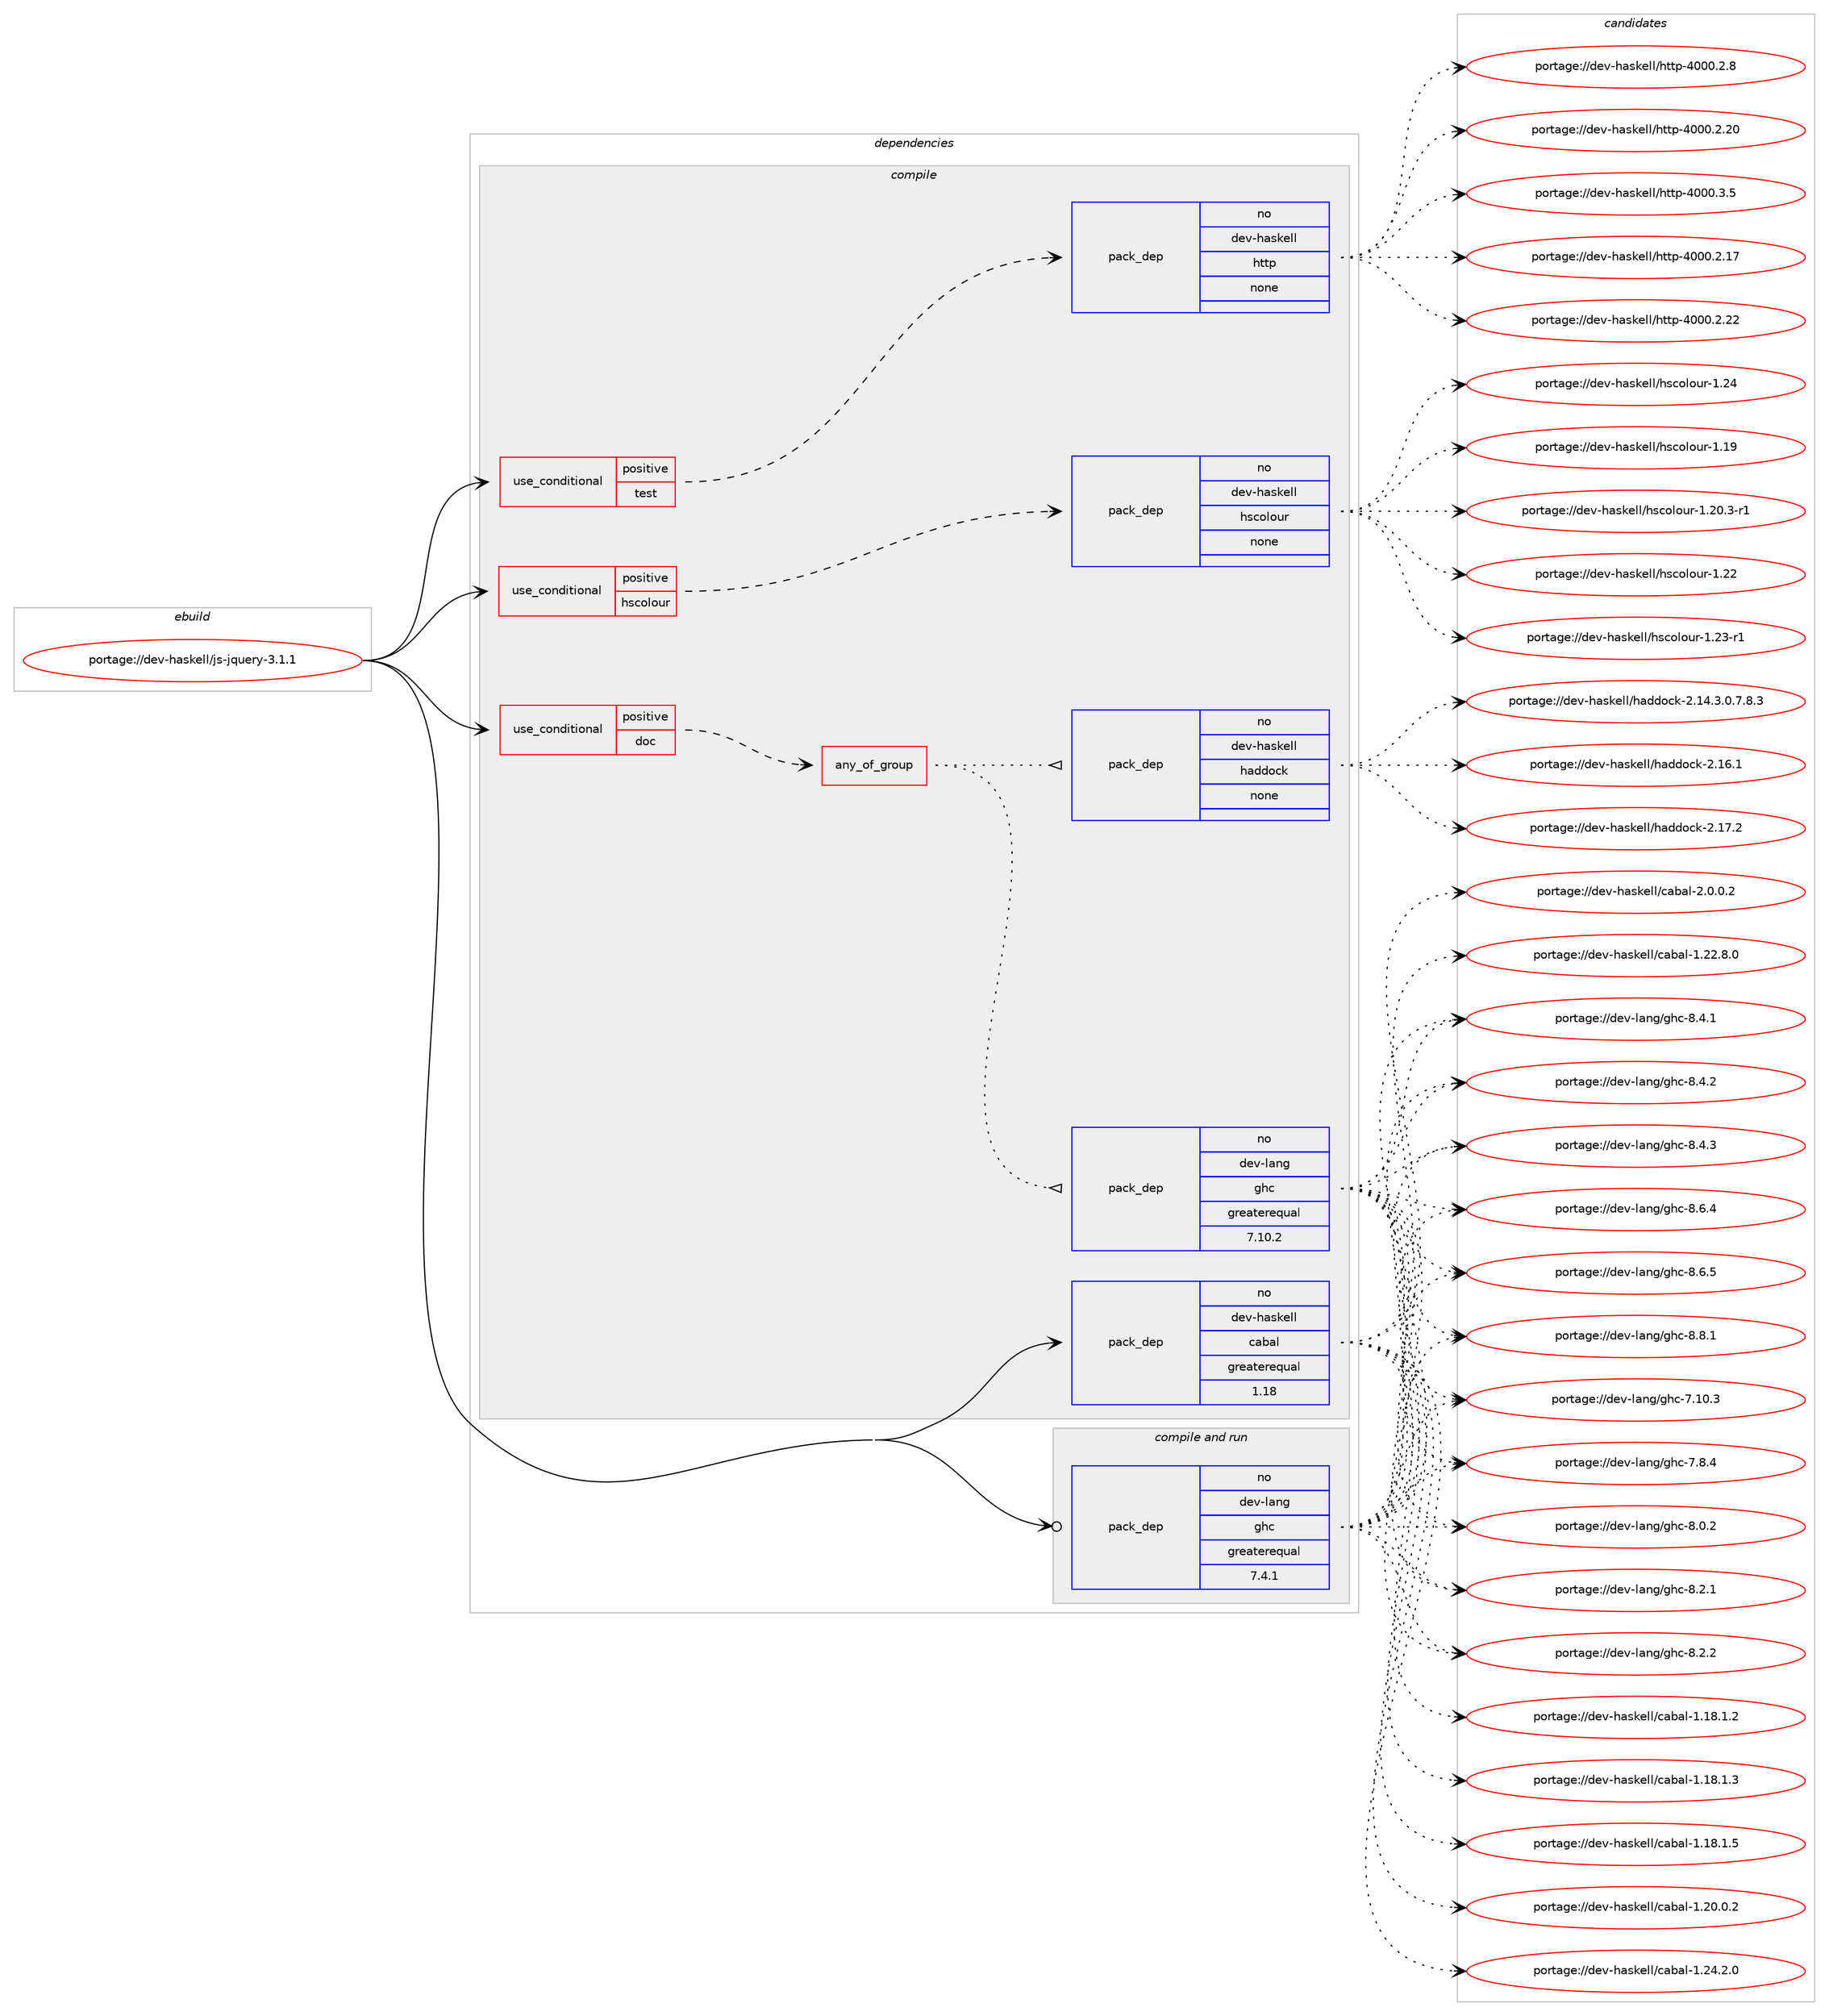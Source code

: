 digraph prolog {

# *************
# Graph options
# *************

newrank=true;
concentrate=true;
compound=true;
graph [rankdir=LR,fontname=Helvetica,fontsize=10,ranksep=1.5];#, ranksep=2.5, nodesep=0.2];
edge  [arrowhead=vee];
node  [fontname=Helvetica,fontsize=10];

# **********
# The ebuild
# **********

subgraph cluster_leftcol {
color=gray;
rank=same;
label=<<i>ebuild</i>>;
id [label="portage://dev-haskell/js-jquery-3.1.1", color=red, width=4, href="../dev-haskell/js-jquery-3.1.1.svg"];
}

# ****************
# The dependencies
# ****************

subgraph cluster_midcol {
color=gray;
label=<<i>dependencies</i>>;
subgraph cluster_compile {
fillcolor="#eeeeee";
style=filled;
label=<<i>compile</i>>;
subgraph cond15880 {
dependency72529 [label=<<TABLE BORDER="0" CELLBORDER="1" CELLSPACING="0" CELLPADDING="4"><TR><TD ROWSPAN="3" CELLPADDING="10">use_conditional</TD></TR><TR><TD>positive</TD></TR><TR><TD>doc</TD></TR></TABLE>>, shape=none, color=red];
subgraph any1938 {
dependency72530 [label=<<TABLE BORDER="0" CELLBORDER="1" CELLSPACING="0" CELLPADDING="4"><TR><TD CELLPADDING="10">any_of_group</TD></TR></TABLE>>, shape=none, color=red];subgraph pack54654 {
dependency72531 [label=<<TABLE BORDER="0" CELLBORDER="1" CELLSPACING="0" CELLPADDING="4" WIDTH="220"><TR><TD ROWSPAN="6" CELLPADDING="30">pack_dep</TD></TR><TR><TD WIDTH="110">no</TD></TR><TR><TD>dev-haskell</TD></TR><TR><TD>haddock</TD></TR><TR><TD>none</TD></TR><TR><TD></TD></TR></TABLE>>, shape=none, color=blue];
}
dependency72530:e -> dependency72531:w [weight=20,style="dotted",arrowhead="oinv"];
subgraph pack54655 {
dependency72532 [label=<<TABLE BORDER="0" CELLBORDER="1" CELLSPACING="0" CELLPADDING="4" WIDTH="220"><TR><TD ROWSPAN="6" CELLPADDING="30">pack_dep</TD></TR><TR><TD WIDTH="110">no</TD></TR><TR><TD>dev-lang</TD></TR><TR><TD>ghc</TD></TR><TR><TD>greaterequal</TD></TR><TR><TD>7.10.2</TD></TR></TABLE>>, shape=none, color=blue];
}
dependency72530:e -> dependency72532:w [weight=20,style="dotted",arrowhead="oinv"];
}
dependency72529:e -> dependency72530:w [weight=20,style="dashed",arrowhead="vee"];
}
id:e -> dependency72529:w [weight=20,style="solid",arrowhead="vee"];
subgraph cond15881 {
dependency72533 [label=<<TABLE BORDER="0" CELLBORDER="1" CELLSPACING="0" CELLPADDING="4"><TR><TD ROWSPAN="3" CELLPADDING="10">use_conditional</TD></TR><TR><TD>positive</TD></TR><TR><TD>hscolour</TD></TR></TABLE>>, shape=none, color=red];
subgraph pack54656 {
dependency72534 [label=<<TABLE BORDER="0" CELLBORDER="1" CELLSPACING="0" CELLPADDING="4" WIDTH="220"><TR><TD ROWSPAN="6" CELLPADDING="30">pack_dep</TD></TR><TR><TD WIDTH="110">no</TD></TR><TR><TD>dev-haskell</TD></TR><TR><TD>hscolour</TD></TR><TR><TD>none</TD></TR><TR><TD></TD></TR></TABLE>>, shape=none, color=blue];
}
dependency72533:e -> dependency72534:w [weight=20,style="dashed",arrowhead="vee"];
}
id:e -> dependency72533:w [weight=20,style="solid",arrowhead="vee"];
subgraph cond15882 {
dependency72535 [label=<<TABLE BORDER="0" CELLBORDER="1" CELLSPACING="0" CELLPADDING="4"><TR><TD ROWSPAN="3" CELLPADDING="10">use_conditional</TD></TR><TR><TD>positive</TD></TR><TR><TD>test</TD></TR></TABLE>>, shape=none, color=red];
subgraph pack54657 {
dependency72536 [label=<<TABLE BORDER="0" CELLBORDER="1" CELLSPACING="0" CELLPADDING="4" WIDTH="220"><TR><TD ROWSPAN="6" CELLPADDING="30">pack_dep</TD></TR><TR><TD WIDTH="110">no</TD></TR><TR><TD>dev-haskell</TD></TR><TR><TD>http</TD></TR><TR><TD>none</TD></TR><TR><TD></TD></TR></TABLE>>, shape=none, color=blue];
}
dependency72535:e -> dependency72536:w [weight=20,style="dashed",arrowhead="vee"];
}
id:e -> dependency72535:w [weight=20,style="solid",arrowhead="vee"];
subgraph pack54658 {
dependency72537 [label=<<TABLE BORDER="0" CELLBORDER="1" CELLSPACING="0" CELLPADDING="4" WIDTH="220"><TR><TD ROWSPAN="6" CELLPADDING="30">pack_dep</TD></TR><TR><TD WIDTH="110">no</TD></TR><TR><TD>dev-haskell</TD></TR><TR><TD>cabal</TD></TR><TR><TD>greaterequal</TD></TR><TR><TD>1.18</TD></TR></TABLE>>, shape=none, color=blue];
}
id:e -> dependency72537:w [weight=20,style="solid",arrowhead="vee"];
}
subgraph cluster_compileandrun {
fillcolor="#eeeeee";
style=filled;
label=<<i>compile and run</i>>;
subgraph pack54659 {
dependency72538 [label=<<TABLE BORDER="0" CELLBORDER="1" CELLSPACING="0" CELLPADDING="4" WIDTH="220"><TR><TD ROWSPAN="6" CELLPADDING="30">pack_dep</TD></TR><TR><TD WIDTH="110">no</TD></TR><TR><TD>dev-lang</TD></TR><TR><TD>ghc</TD></TR><TR><TD>greaterequal</TD></TR><TR><TD>7.4.1</TD></TR></TABLE>>, shape=none, color=blue];
}
id:e -> dependency72538:w [weight=20,style="solid",arrowhead="odotvee"];
}
subgraph cluster_run {
fillcolor="#eeeeee";
style=filled;
label=<<i>run</i>>;
}
}

# **************
# The candidates
# **************

subgraph cluster_choices {
rank=same;
color=gray;
label=<<i>candidates</i>>;

subgraph choice54654 {
color=black;
nodesep=1;
choiceportage1001011184510497115107101108108471049710010011199107455046495246514648465546564651 [label="portage://dev-haskell/haddock-2.14.3.0.7.8.3", color=red, width=4,href="../dev-haskell/haddock-2.14.3.0.7.8.3.svg"];
choiceportage100101118451049711510710110810847104971001001119910745504649544649 [label="portage://dev-haskell/haddock-2.16.1", color=red, width=4,href="../dev-haskell/haddock-2.16.1.svg"];
choiceportage100101118451049711510710110810847104971001001119910745504649554650 [label="portage://dev-haskell/haddock-2.17.2", color=red, width=4,href="../dev-haskell/haddock-2.17.2.svg"];
dependency72531:e -> choiceportage1001011184510497115107101108108471049710010011199107455046495246514648465546564651:w [style=dotted,weight="100"];
dependency72531:e -> choiceportage100101118451049711510710110810847104971001001119910745504649544649:w [style=dotted,weight="100"];
dependency72531:e -> choiceportage100101118451049711510710110810847104971001001119910745504649554650:w [style=dotted,weight="100"];
}
subgraph choice54655 {
color=black;
nodesep=1;
choiceportage1001011184510897110103471031049945554649484651 [label="portage://dev-lang/ghc-7.10.3", color=red, width=4,href="../dev-lang/ghc-7.10.3.svg"];
choiceportage10010111845108971101034710310499455546564652 [label="portage://dev-lang/ghc-7.8.4", color=red, width=4,href="../dev-lang/ghc-7.8.4.svg"];
choiceportage10010111845108971101034710310499455646484650 [label="portage://dev-lang/ghc-8.0.2", color=red, width=4,href="../dev-lang/ghc-8.0.2.svg"];
choiceportage10010111845108971101034710310499455646504649 [label="portage://dev-lang/ghc-8.2.1", color=red, width=4,href="../dev-lang/ghc-8.2.1.svg"];
choiceportage10010111845108971101034710310499455646504650 [label="portage://dev-lang/ghc-8.2.2", color=red, width=4,href="../dev-lang/ghc-8.2.2.svg"];
choiceportage10010111845108971101034710310499455646524649 [label="portage://dev-lang/ghc-8.4.1", color=red, width=4,href="../dev-lang/ghc-8.4.1.svg"];
choiceportage10010111845108971101034710310499455646524650 [label="portage://dev-lang/ghc-8.4.2", color=red, width=4,href="../dev-lang/ghc-8.4.2.svg"];
choiceportage10010111845108971101034710310499455646524651 [label="portage://dev-lang/ghc-8.4.3", color=red, width=4,href="../dev-lang/ghc-8.4.3.svg"];
choiceportage10010111845108971101034710310499455646544652 [label="portage://dev-lang/ghc-8.6.4", color=red, width=4,href="../dev-lang/ghc-8.6.4.svg"];
choiceportage10010111845108971101034710310499455646544653 [label="portage://dev-lang/ghc-8.6.5", color=red, width=4,href="../dev-lang/ghc-8.6.5.svg"];
choiceportage10010111845108971101034710310499455646564649 [label="portage://dev-lang/ghc-8.8.1", color=red, width=4,href="../dev-lang/ghc-8.8.1.svg"];
dependency72532:e -> choiceportage1001011184510897110103471031049945554649484651:w [style=dotted,weight="100"];
dependency72532:e -> choiceportage10010111845108971101034710310499455546564652:w [style=dotted,weight="100"];
dependency72532:e -> choiceportage10010111845108971101034710310499455646484650:w [style=dotted,weight="100"];
dependency72532:e -> choiceportage10010111845108971101034710310499455646504649:w [style=dotted,weight="100"];
dependency72532:e -> choiceportage10010111845108971101034710310499455646504650:w [style=dotted,weight="100"];
dependency72532:e -> choiceportage10010111845108971101034710310499455646524649:w [style=dotted,weight="100"];
dependency72532:e -> choiceportage10010111845108971101034710310499455646524650:w [style=dotted,weight="100"];
dependency72532:e -> choiceportage10010111845108971101034710310499455646524651:w [style=dotted,weight="100"];
dependency72532:e -> choiceportage10010111845108971101034710310499455646544652:w [style=dotted,weight="100"];
dependency72532:e -> choiceportage10010111845108971101034710310499455646544653:w [style=dotted,weight="100"];
dependency72532:e -> choiceportage10010111845108971101034710310499455646564649:w [style=dotted,weight="100"];
}
subgraph choice54656 {
color=black;
nodesep=1;
choiceportage100101118451049711510710110810847104115991111081111171144549464957 [label="portage://dev-haskell/hscolour-1.19", color=red, width=4,href="../dev-haskell/hscolour-1.19.svg"];
choiceportage10010111845104971151071011081084710411599111108111117114454946504846514511449 [label="portage://dev-haskell/hscolour-1.20.3-r1", color=red, width=4,href="../dev-haskell/hscolour-1.20.3-r1.svg"];
choiceportage100101118451049711510710110810847104115991111081111171144549465050 [label="portage://dev-haskell/hscolour-1.22", color=red, width=4,href="../dev-haskell/hscolour-1.22.svg"];
choiceportage1001011184510497115107101108108471041159911110811111711445494650514511449 [label="portage://dev-haskell/hscolour-1.23-r1", color=red, width=4,href="../dev-haskell/hscolour-1.23-r1.svg"];
choiceportage100101118451049711510710110810847104115991111081111171144549465052 [label="portage://dev-haskell/hscolour-1.24", color=red, width=4,href="../dev-haskell/hscolour-1.24.svg"];
dependency72534:e -> choiceportage100101118451049711510710110810847104115991111081111171144549464957:w [style=dotted,weight="100"];
dependency72534:e -> choiceportage10010111845104971151071011081084710411599111108111117114454946504846514511449:w [style=dotted,weight="100"];
dependency72534:e -> choiceportage100101118451049711510710110810847104115991111081111171144549465050:w [style=dotted,weight="100"];
dependency72534:e -> choiceportage1001011184510497115107101108108471041159911110811111711445494650514511449:w [style=dotted,weight="100"];
dependency72534:e -> choiceportage100101118451049711510710110810847104115991111081111171144549465052:w [style=dotted,weight="100"];
}
subgraph choice54657 {
color=black;
nodesep=1;
choiceportage10010111845104971151071011081084710411611611245524848484650464955 [label="portage://dev-haskell/http-4000.2.17", color=red, width=4,href="../dev-haskell/http-4000.2.17.svg"];
choiceportage10010111845104971151071011081084710411611611245524848484650465048 [label="portage://dev-haskell/http-4000.2.20", color=red, width=4,href="../dev-haskell/http-4000.2.20.svg"];
choiceportage10010111845104971151071011081084710411611611245524848484650465050 [label="portage://dev-haskell/http-4000.2.22", color=red, width=4,href="../dev-haskell/http-4000.2.22.svg"];
choiceportage100101118451049711510710110810847104116116112455248484846504656 [label="portage://dev-haskell/http-4000.2.8", color=red, width=4,href="../dev-haskell/http-4000.2.8.svg"];
choiceportage100101118451049711510710110810847104116116112455248484846514653 [label="portage://dev-haskell/http-4000.3.5", color=red, width=4,href="../dev-haskell/http-4000.3.5.svg"];
dependency72536:e -> choiceportage10010111845104971151071011081084710411611611245524848484650464955:w [style=dotted,weight="100"];
dependency72536:e -> choiceportage10010111845104971151071011081084710411611611245524848484650465048:w [style=dotted,weight="100"];
dependency72536:e -> choiceportage10010111845104971151071011081084710411611611245524848484650465050:w [style=dotted,weight="100"];
dependency72536:e -> choiceportage100101118451049711510710110810847104116116112455248484846504656:w [style=dotted,weight="100"];
dependency72536:e -> choiceportage100101118451049711510710110810847104116116112455248484846514653:w [style=dotted,weight="100"];
}
subgraph choice54658 {
color=black;
nodesep=1;
choiceportage10010111845104971151071011081084799979897108454946495646494650 [label="portage://dev-haskell/cabal-1.18.1.2", color=red, width=4,href="../dev-haskell/cabal-1.18.1.2.svg"];
choiceportage10010111845104971151071011081084799979897108454946495646494651 [label="portage://dev-haskell/cabal-1.18.1.3", color=red, width=4,href="../dev-haskell/cabal-1.18.1.3.svg"];
choiceportage10010111845104971151071011081084799979897108454946495646494653 [label="portage://dev-haskell/cabal-1.18.1.5", color=red, width=4,href="../dev-haskell/cabal-1.18.1.5.svg"];
choiceportage10010111845104971151071011081084799979897108454946504846484650 [label="portage://dev-haskell/cabal-1.20.0.2", color=red, width=4,href="../dev-haskell/cabal-1.20.0.2.svg"];
choiceportage10010111845104971151071011081084799979897108454946505046564648 [label="portage://dev-haskell/cabal-1.22.8.0", color=red, width=4,href="../dev-haskell/cabal-1.22.8.0.svg"];
choiceportage10010111845104971151071011081084799979897108454946505246504648 [label="portage://dev-haskell/cabal-1.24.2.0", color=red, width=4,href="../dev-haskell/cabal-1.24.2.0.svg"];
choiceportage100101118451049711510710110810847999798971084550464846484650 [label="portage://dev-haskell/cabal-2.0.0.2", color=red, width=4,href="../dev-haskell/cabal-2.0.0.2.svg"];
dependency72537:e -> choiceportage10010111845104971151071011081084799979897108454946495646494650:w [style=dotted,weight="100"];
dependency72537:e -> choiceportage10010111845104971151071011081084799979897108454946495646494651:w [style=dotted,weight="100"];
dependency72537:e -> choiceportage10010111845104971151071011081084799979897108454946495646494653:w [style=dotted,weight="100"];
dependency72537:e -> choiceportage10010111845104971151071011081084799979897108454946504846484650:w [style=dotted,weight="100"];
dependency72537:e -> choiceportage10010111845104971151071011081084799979897108454946505046564648:w [style=dotted,weight="100"];
dependency72537:e -> choiceportage10010111845104971151071011081084799979897108454946505246504648:w [style=dotted,weight="100"];
dependency72537:e -> choiceportage100101118451049711510710110810847999798971084550464846484650:w [style=dotted,weight="100"];
}
subgraph choice54659 {
color=black;
nodesep=1;
choiceportage1001011184510897110103471031049945554649484651 [label="portage://dev-lang/ghc-7.10.3", color=red, width=4,href="../dev-lang/ghc-7.10.3.svg"];
choiceportage10010111845108971101034710310499455546564652 [label="portage://dev-lang/ghc-7.8.4", color=red, width=4,href="../dev-lang/ghc-7.8.4.svg"];
choiceportage10010111845108971101034710310499455646484650 [label="portage://dev-lang/ghc-8.0.2", color=red, width=4,href="../dev-lang/ghc-8.0.2.svg"];
choiceportage10010111845108971101034710310499455646504649 [label="portage://dev-lang/ghc-8.2.1", color=red, width=4,href="../dev-lang/ghc-8.2.1.svg"];
choiceportage10010111845108971101034710310499455646504650 [label="portage://dev-lang/ghc-8.2.2", color=red, width=4,href="../dev-lang/ghc-8.2.2.svg"];
choiceportage10010111845108971101034710310499455646524649 [label="portage://dev-lang/ghc-8.4.1", color=red, width=4,href="../dev-lang/ghc-8.4.1.svg"];
choiceportage10010111845108971101034710310499455646524650 [label="portage://dev-lang/ghc-8.4.2", color=red, width=4,href="../dev-lang/ghc-8.4.2.svg"];
choiceportage10010111845108971101034710310499455646524651 [label="portage://dev-lang/ghc-8.4.3", color=red, width=4,href="../dev-lang/ghc-8.4.3.svg"];
choiceportage10010111845108971101034710310499455646544652 [label="portage://dev-lang/ghc-8.6.4", color=red, width=4,href="../dev-lang/ghc-8.6.4.svg"];
choiceportage10010111845108971101034710310499455646544653 [label="portage://dev-lang/ghc-8.6.5", color=red, width=4,href="../dev-lang/ghc-8.6.5.svg"];
choiceportage10010111845108971101034710310499455646564649 [label="portage://dev-lang/ghc-8.8.1", color=red, width=4,href="../dev-lang/ghc-8.8.1.svg"];
dependency72538:e -> choiceportage1001011184510897110103471031049945554649484651:w [style=dotted,weight="100"];
dependency72538:e -> choiceportage10010111845108971101034710310499455546564652:w [style=dotted,weight="100"];
dependency72538:e -> choiceportage10010111845108971101034710310499455646484650:w [style=dotted,weight="100"];
dependency72538:e -> choiceportage10010111845108971101034710310499455646504649:w [style=dotted,weight="100"];
dependency72538:e -> choiceportage10010111845108971101034710310499455646504650:w [style=dotted,weight="100"];
dependency72538:e -> choiceportage10010111845108971101034710310499455646524649:w [style=dotted,weight="100"];
dependency72538:e -> choiceportage10010111845108971101034710310499455646524650:w [style=dotted,weight="100"];
dependency72538:e -> choiceportage10010111845108971101034710310499455646524651:w [style=dotted,weight="100"];
dependency72538:e -> choiceportage10010111845108971101034710310499455646544652:w [style=dotted,weight="100"];
dependency72538:e -> choiceportage10010111845108971101034710310499455646544653:w [style=dotted,weight="100"];
dependency72538:e -> choiceportage10010111845108971101034710310499455646564649:w [style=dotted,weight="100"];
}
}

}
